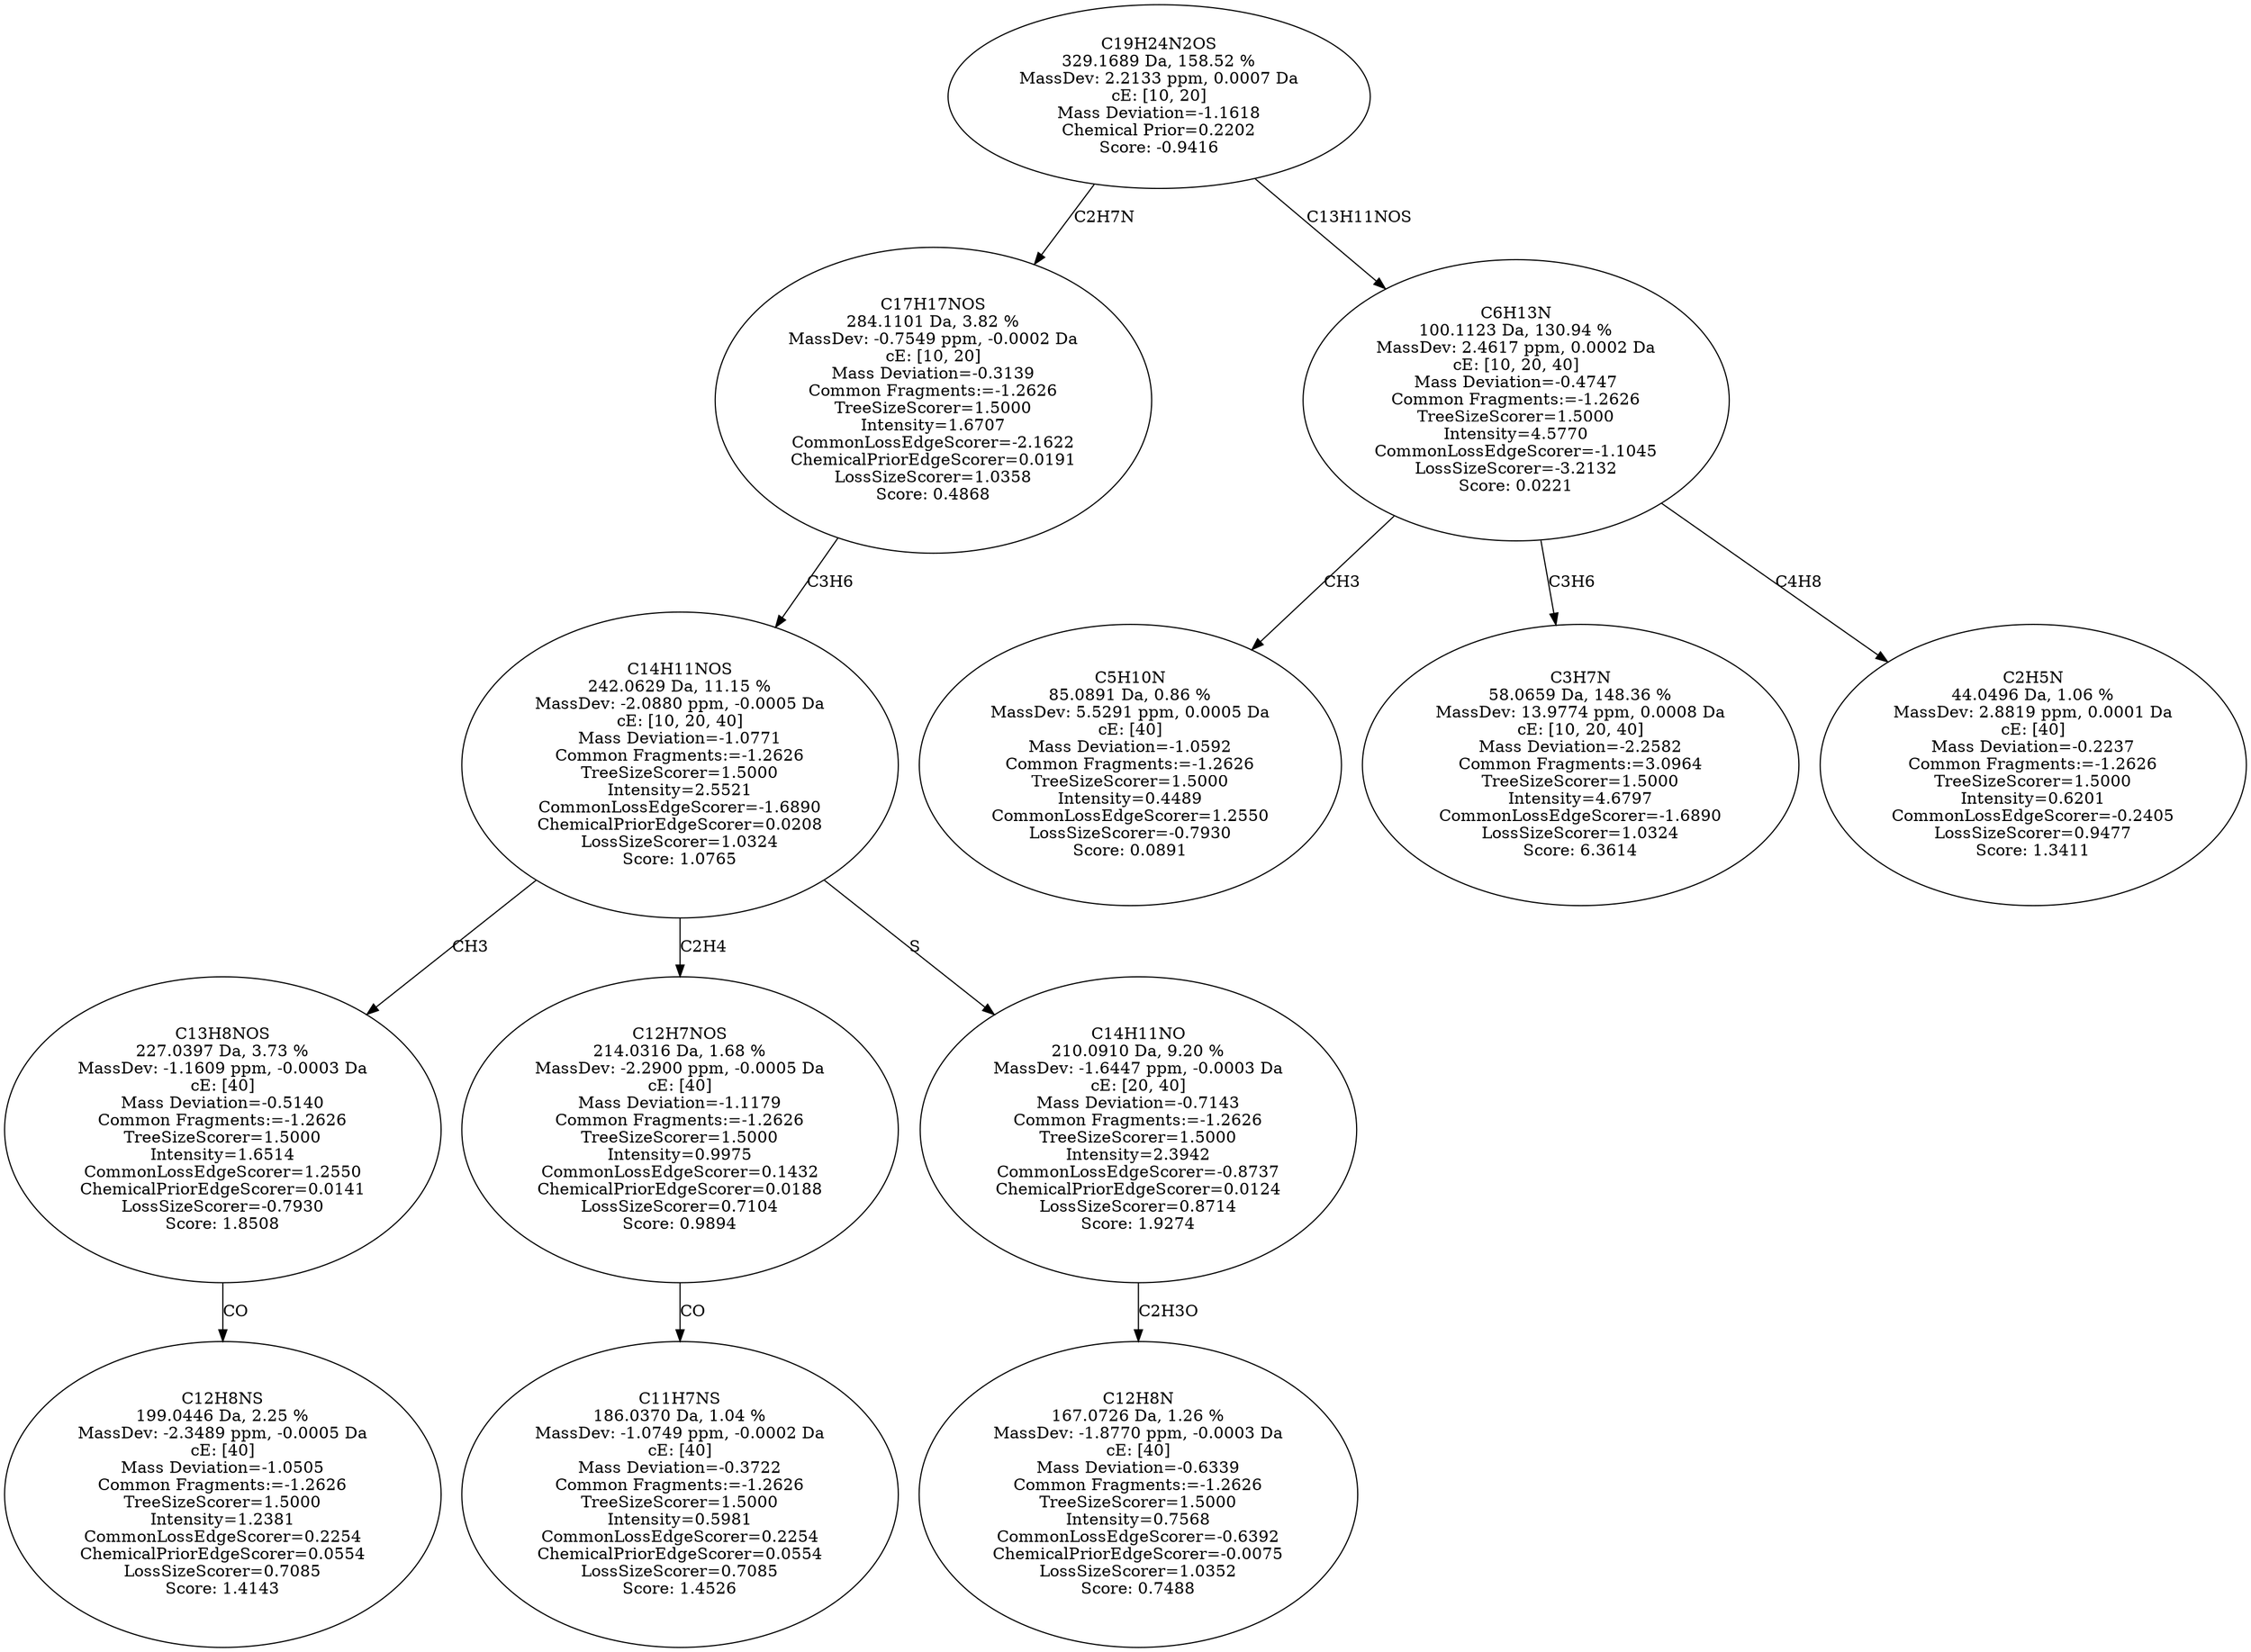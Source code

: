 strict digraph {
v1 [label="C12H8NS\n199.0446 Da, 2.25 %\nMassDev: -2.3489 ppm, -0.0005 Da\ncE: [40]\nMass Deviation=-1.0505\nCommon Fragments:=-1.2626\nTreeSizeScorer=1.5000\nIntensity=1.2381\nCommonLossEdgeScorer=0.2254\nChemicalPriorEdgeScorer=0.0554\nLossSizeScorer=0.7085\nScore: 1.4143"];
v2 [label="C13H8NOS\n227.0397 Da, 3.73 %\nMassDev: -1.1609 ppm, -0.0003 Da\ncE: [40]\nMass Deviation=-0.5140\nCommon Fragments:=-1.2626\nTreeSizeScorer=1.5000\nIntensity=1.6514\nCommonLossEdgeScorer=1.2550\nChemicalPriorEdgeScorer=0.0141\nLossSizeScorer=-0.7930\nScore: 1.8508"];
v3 [label="C11H7NS\n186.0370 Da, 1.04 %\nMassDev: -1.0749 ppm, -0.0002 Da\ncE: [40]\nMass Deviation=-0.3722\nCommon Fragments:=-1.2626\nTreeSizeScorer=1.5000\nIntensity=0.5981\nCommonLossEdgeScorer=0.2254\nChemicalPriorEdgeScorer=0.0554\nLossSizeScorer=0.7085\nScore: 1.4526"];
v4 [label="C12H7NOS\n214.0316 Da, 1.68 %\nMassDev: -2.2900 ppm, -0.0005 Da\ncE: [40]\nMass Deviation=-1.1179\nCommon Fragments:=-1.2626\nTreeSizeScorer=1.5000\nIntensity=0.9975\nCommonLossEdgeScorer=0.1432\nChemicalPriorEdgeScorer=0.0188\nLossSizeScorer=0.7104\nScore: 0.9894"];
v5 [label="C12H8N\n167.0726 Da, 1.26 %\nMassDev: -1.8770 ppm, -0.0003 Da\ncE: [40]\nMass Deviation=-0.6339\nCommon Fragments:=-1.2626\nTreeSizeScorer=1.5000\nIntensity=0.7568\nCommonLossEdgeScorer=-0.6392\nChemicalPriorEdgeScorer=-0.0075\nLossSizeScorer=1.0352\nScore: 0.7488"];
v6 [label="C14H11NO\n210.0910 Da, 9.20 %\nMassDev: -1.6447 ppm, -0.0003 Da\ncE: [20, 40]\nMass Deviation=-0.7143\nCommon Fragments:=-1.2626\nTreeSizeScorer=1.5000\nIntensity=2.3942\nCommonLossEdgeScorer=-0.8737\nChemicalPriorEdgeScorer=0.0124\nLossSizeScorer=0.8714\nScore: 1.9274"];
v7 [label="C14H11NOS\n242.0629 Da, 11.15 %\nMassDev: -2.0880 ppm, -0.0005 Da\ncE: [10, 20, 40]\nMass Deviation=-1.0771\nCommon Fragments:=-1.2626\nTreeSizeScorer=1.5000\nIntensity=2.5521\nCommonLossEdgeScorer=-1.6890\nChemicalPriorEdgeScorer=0.0208\nLossSizeScorer=1.0324\nScore: 1.0765"];
v8 [label="C17H17NOS\n284.1101 Da, 3.82 %\nMassDev: -0.7549 ppm, -0.0002 Da\ncE: [10, 20]\nMass Deviation=-0.3139\nCommon Fragments:=-1.2626\nTreeSizeScorer=1.5000\nIntensity=1.6707\nCommonLossEdgeScorer=-2.1622\nChemicalPriorEdgeScorer=0.0191\nLossSizeScorer=1.0358\nScore: 0.4868"];
v9 [label="C5H10N\n85.0891 Da, 0.86 %\nMassDev: 5.5291 ppm, 0.0005 Da\ncE: [40]\nMass Deviation=-1.0592\nCommon Fragments:=-1.2626\nTreeSizeScorer=1.5000\nIntensity=0.4489\nCommonLossEdgeScorer=1.2550\nLossSizeScorer=-0.7930\nScore: 0.0891"];
v10 [label="C3H7N\n58.0659 Da, 148.36 %\nMassDev: 13.9774 ppm, 0.0008 Da\ncE: [10, 20, 40]\nMass Deviation=-2.2582\nCommon Fragments:=3.0964\nTreeSizeScorer=1.5000\nIntensity=4.6797\nCommonLossEdgeScorer=-1.6890\nLossSizeScorer=1.0324\nScore: 6.3614"];
v11 [label="C2H5N\n44.0496 Da, 1.06 %\nMassDev: 2.8819 ppm, 0.0001 Da\ncE: [40]\nMass Deviation=-0.2237\nCommon Fragments:=-1.2626\nTreeSizeScorer=1.5000\nIntensity=0.6201\nCommonLossEdgeScorer=-0.2405\nLossSizeScorer=0.9477\nScore: 1.3411"];
v12 [label="C6H13N\n100.1123 Da, 130.94 %\nMassDev: 2.4617 ppm, 0.0002 Da\ncE: [10, 20, 40]\nMass Deviation=-0.4747\nCommon Fragments:=-1.2626\nTreeSizeScorer=1.5000\nIntensity=4.5770\nCommonLossEdgeScorer=-1.1045\nLossSizeScorer=-3.2132\nScore: 0.0221"];
v13 [label="C19H24N2OS\n329.1689 Da, 158.52 %\nMassDev: 2.2133 ppm, 0.0007 Da\ncE: [10, 20]\nMass Deviation=-1.1618\nChemical Prior=0.2202\nScore: -0.9416"];
v2 -> v1 [label="CO"];
v7 -> v2 [label="CH3"];
v4 -> v3 [label="CO"];
v7 -> v4 [label="C2H4"];
v6 -> v5 [label="C2H3O"];
v7 -> v6 [label="S"];
v8 -> v7 [label="C3H6"];
v13 -> v8 [label="C2H7N"];
v12 -> v9 [label="CH3"];
v12 -> v10 [label="C3H6"];
v12 -> v11 [label="C4H8"];
v13 -> v12 [label="C13H11NOS"];
}